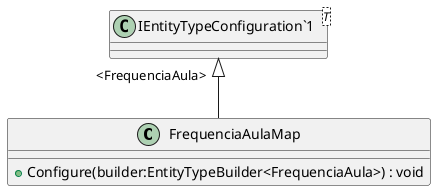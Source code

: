 @startuml
class FrequenciaAulaMap {
    + Configure(builder:EntityTypeBuilder<FrequenciaAula>) : void
}
class "IEntityTypeConfiguration`1"<T> {
}
"IEntityTypeConfiguration`1" "<FrequenciaAula>" <|-- FrequenciaAulaMap
@enduml
